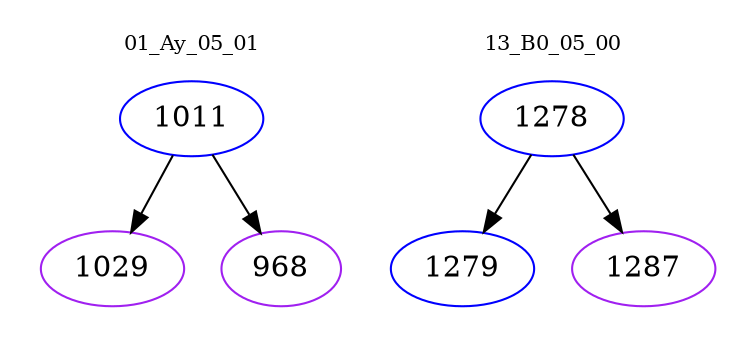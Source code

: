 digraph{
subgraph cluster_0 {
color = white
label = "01_Ay_05_01";
fontsize=10;
T0_1011 [label="1011", color="blue"]
T0_1011 -> T0_1029 [color="black"]
T0_1029 [label="1029", color="purple"]
T0_1011 -> T0_968 [color="black"]
T0_968 [label="968", color="purple"]
}
subgraph cluster_1 {
color = white
label = "13_B0_05_00";
fontsize=10;
T1_1278 [label="1278", color="blue"]
T1_1278 -> T1_1279 [color="black"]
T1_1279 [label="1279", color="blue"]
T1_1278 -> T1_1287 [color="black"]
T1_1287 [label="1287", color="purple"]
}
}
